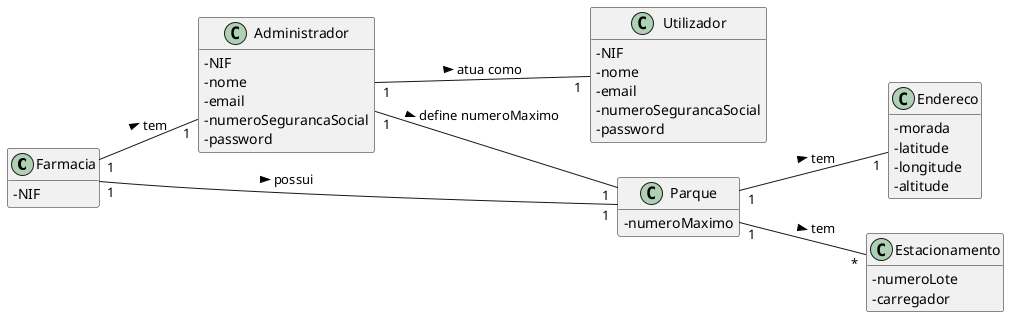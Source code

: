@startuml
skinparam classAttributeIconSize 0
hide methods
left to right direction

class Farmacia {
  -NIF
}

class Utilizador {
  -NIF
  -nome
  -email
  -numeroSegurancaSocial
  -password
}

class Administrador {
  -NIF
  -nome
  -email
  -numeroSegurancaSocial
  -password
}

class Endereco {
  -morada
  -latitude
  -longitude
  -altitude
}

class Parque {
  -numeroMaximo
}

class Estacionamento {
  -numeroLote
  -carregador
}

Administrador "1" -- "1" Utilizador: atua como >
Administrador "1" -- "1" Parque: define numeroMaximo >
Farmacia "1" -- "1" Parque: possui >
Parque "1" -- "1" Endereco: tem >
Farmacia "1" -- "1" Administrador: tem >
Parque "1" -- "*" Estacionamento: tem >

@enduml